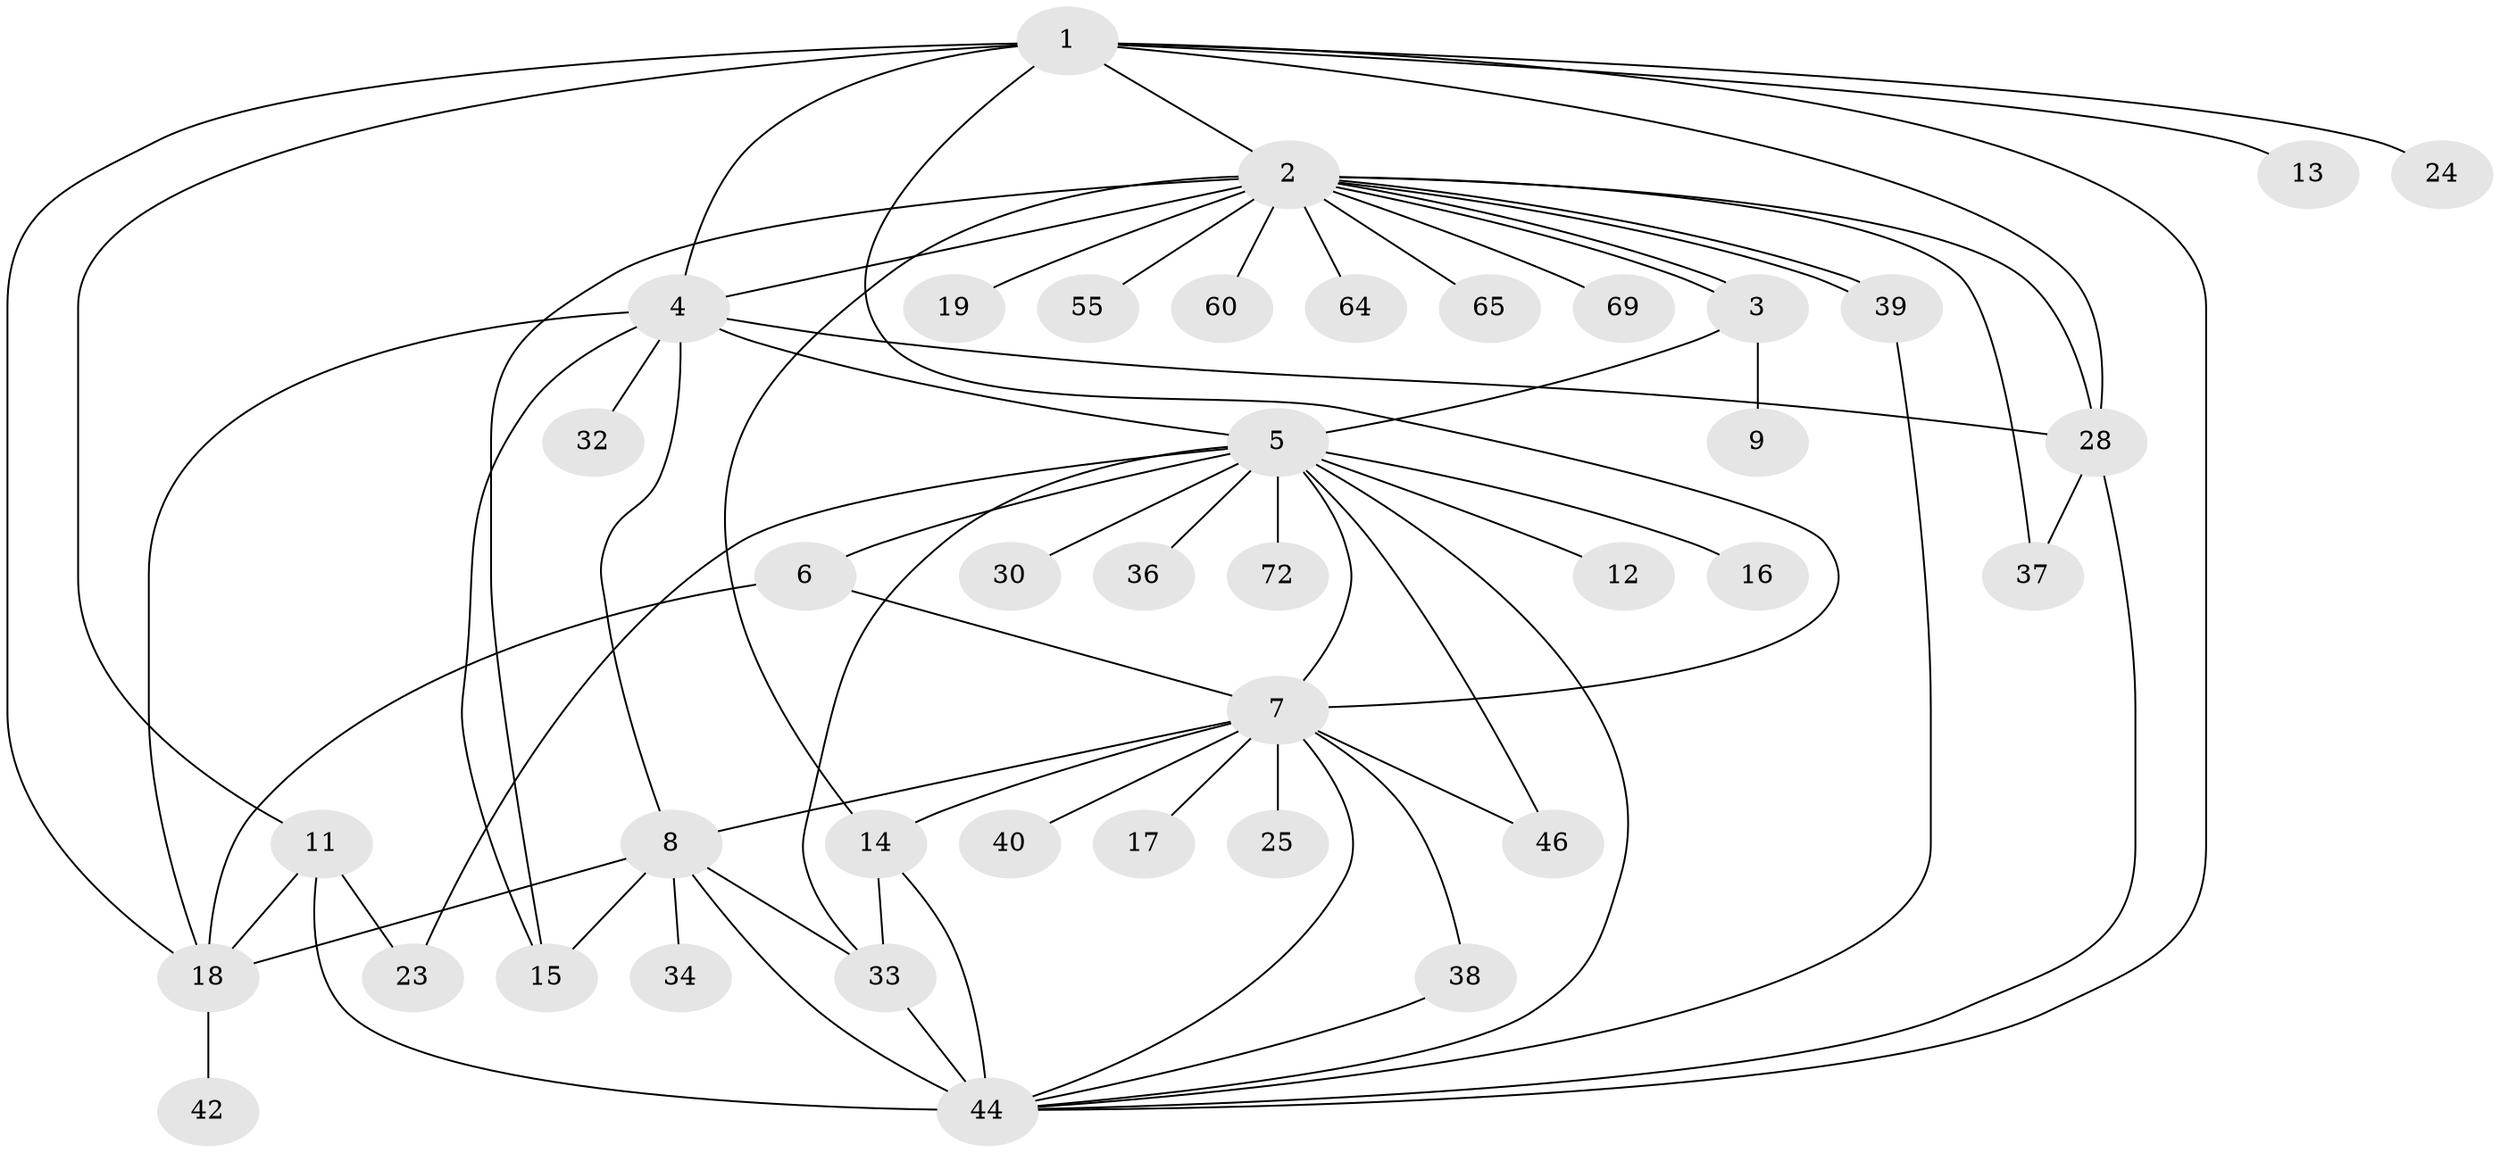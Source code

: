 // original degree distribution, {10: 0.012345679012345678, 18: 0.012345679012345678, 4: 0.1111111111111111, 15: 0.012345679012345678, 13: 0.012345679012345678, 6: 0.037037037037037035, 12: 0.012345679012345678, 5: 0.04938271604938271, 1: 0.41975308641975306, 9: 0.012345679012345678, 2: 0.2222222222222222, 3: 0.08641975308641975}
// Generated by graph-tools (version 1.1) at 2025/14/03/09/25 04:14:44]
// undirected, 40 vertices, 69 edges
graph export_dot {
graph [start="1"]
  node [color=gray90,style=filled];
  1;
  2;
  3;
  4 [super="+49+45+31+73+81+70+50+27+21"];
  5;
  6 [super="+61+76+56+26"];
  7 [super="+43"];
  8 [super="+10+20+22"];
  9;
  11;
  12;
  13;
  14;
  15 [super="+57"];
  16;
  17;
  18 [super="+41"];
  19;
  23;
  24;
  25;
  28 [super="+75"];
  30;
  32;
  33;
  34;
  36;
  37;
  38;
  39;
  40;
  42 [super="+51"];
  44 [super="+63+58+47"];
  46;
  55;
  60 [super="+62"];
  64;
  65;
  69;
  72;
  1 -- 2;
  1 -- 7;
  1 -- 11;
  1 -- 13;
  1 -- 18;
  1 -- 24;
  1 -- 28;
  1 -- 4 [weight=2];
  1 -- 44;
  2 -- 3;
  2 -- 3;
  2 -- 4 [weight=3];
  2 -- 14;
  2 -- 15;
  2 -- 19;
  2 -- 28;
  2 -- 37;
  2 -- 39;
  2 -- 39;
  2 -- 55;
  2 -- 60;
  2 -- 64;
  2 -- 65;
  2 -- 69;
  3 -- 5;
  3 -- 9;
  4 -- 5;
  4 -- 8;
  4 -- 15 [weight=2];
  4 -- 28;
  4 -- 32;
  4 -- 18 [weight=2];
  5 -- 6;
  5 -- 7;
  5 -- 12;
  5 -- 16;
  5 -- 23;
  5 -- 30;
  5 -- 33;
  5 -- 36;
  5 -- 46;
  5 -- 72;
  5 -- 44;
  6 -- 7;
  6 -- 18;
  7 -- 14;
  7 -- 17;
  7 -- 25;
  7 -- 38;
  7 -- 40;
  7 -- 46;
  7 -- 44;
  7 -- 8;
  8 -- 44 [weight=4];
  8 -- 33;
  8 -- 18;
  8 -- 34;
  8 -- 15;
  11 -- 18;
  11 -- 23;
  11 -- 44 [weight=2];
  14 -- 33;
  14 -- 44;
  18 -- 42;
  28 -- 37;
  28 -- 44;
  33 -- 44;
  38 -- 44 [weight=2];
  39 -- 44;
}
